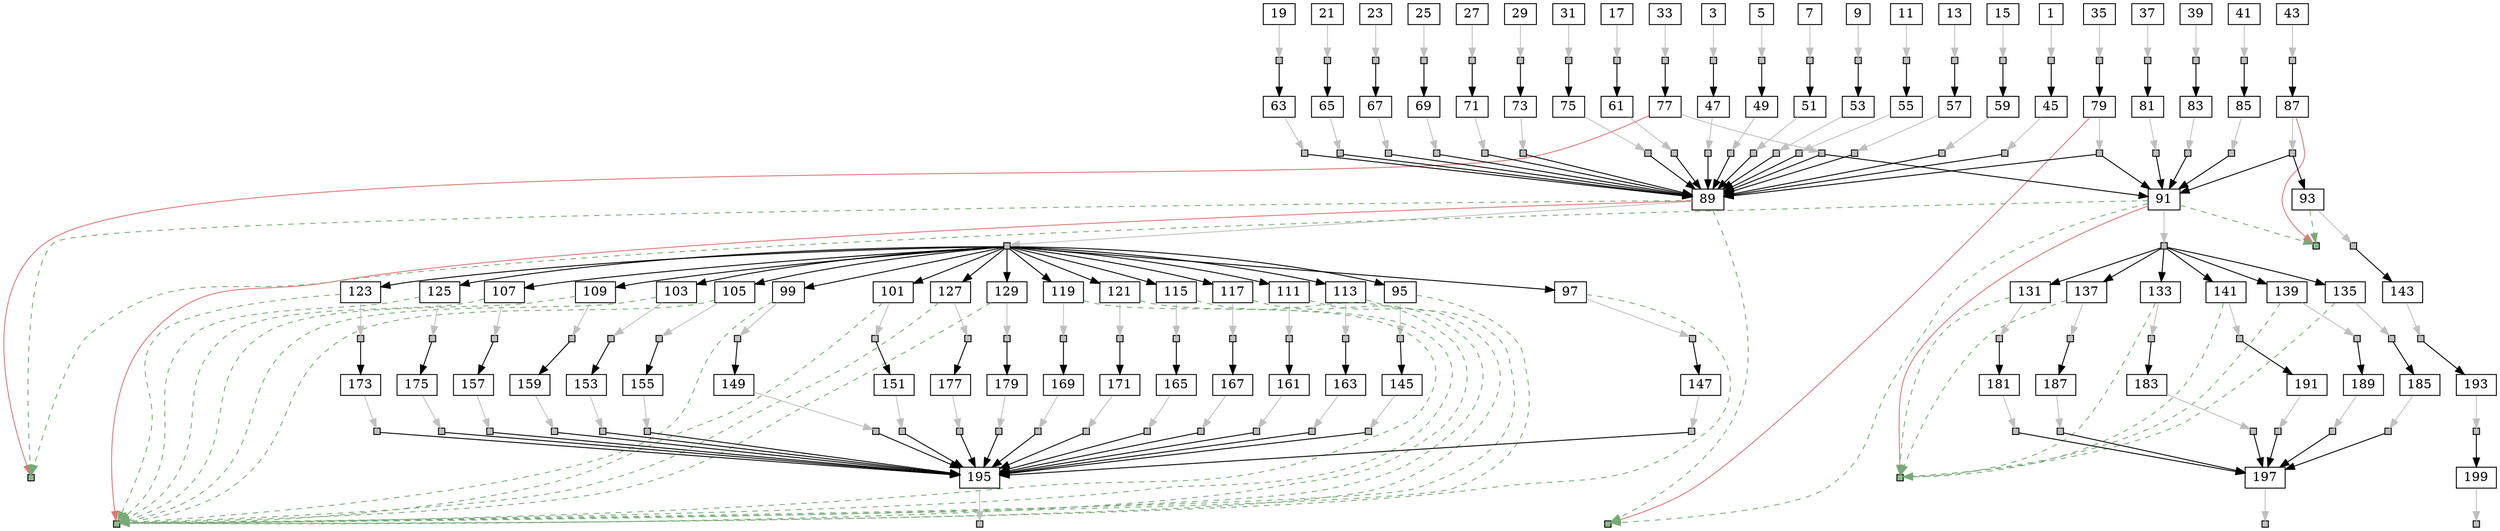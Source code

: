 strict digraph  {
	node [label="\N"];
	1	 [height=0,
		shape=rect,
		size=18.75,
		width=0];
	2	 [fillcolor=gray,
		height=0.1,
		label="",
		shape=rect,
		size=0,
		style=filled,
		width=0.1];
	1 -> 2	 [color=gray,
		size=41545523.0];
	45	 [height=0,
		shape=rect,
		size=652.67,
		width=0];
	2 -> 45	 [size=980423.0];
	3	 [height=0,
		shape=rect,
		size=17.94,
		width=0];
	4	 [fillcolor=gray,
		height=0.1,
		label="",
		shape=rect,
		size=0,
		style=filled,
		width=0.1];
	3 -> 4	 [color=gray,
		size=41520131.0];
	47	 [height=0,
		shape=rect,
		size=481.31,
		width=0];
	4 -> 47	 [size=977689.0];
	5	 [height=0,
		shape=rect,
		size=18.13,
		width=0];
	6	 [fillcolor=gray,
		height=0.1,
		label="",
		shape=rect,
		size=0,
		style=filled,
		width=0.1];
	5 -> 6	 [color=gray,
		size=41514041.0];
	49	 [height=0,
		shape=rect,
		size=538.57,
		width=0];
	6 -> 49	 [size=976872.0];
	7	 [height=0,
		shape=rect,
		size=18.13,
		width=0];
	8	 [fillcolor=gray,
		height=0.1,
		label="",
		shape=rect,
		size=0,
		style=filled,
		width=0.1];
	7 -> 8	 [color=gray,
		size=41471356.0];
	51	 [height=0,
		shape=rect,
		size=622.64,
		width=0];
	8 -> 51	 [size=972912.0];
	9	 [height=0,
		shape=rect,
		size=18.03,
		width=0];
	10	 [fillcolor=gray,
		height=0.1,
		label="",
		shape=rect,
		size=0,
		style=filled,
		width=0.1];
	9 -> 10	 [color=gray,
		size=41477309.0];
	53	 [height=0,
		shape=rect,
		size=395.54,
		width=0];
	10 -> 53	 [size=994364.0];
	11	 [height=0,
		shape=rect,
		size=18.61,
		width=0];
	12	 [fillcolor=gray,
		height=0.1,
		label="",
		shape=rect,
		size=0,
		style=filled,
		width=0.1];
	11 -> 12	 [color=gray,
		size=41502849.0];
	55	 [height=0,
		shape=rect,
		size=521.66,
		width=0];
	12 -> 55	 [size=987042.0];
	13	 [height=0,
		shape=rect,
		size=17.98,
		width=0];
	14	 [fillcolor=gray,
		height=0.1,
		label="",
		shape=rect,
		size=0,
		style=filled,
		width=0.1];
	13 -> 14	 [color=gray,
		size=41474358.0];
	57	 [height=0,
		shape=rect,
		size=353.21,
		width=0];
	14 -> 57	 [size=995693.0];
	15	 [height=0,
		shape=rect,
		size=18.19,
		width=0];
	16	 [fillcolor=gray,
		height=0.1,
		label="",
		shape=rect,
		size=0,
		style=filled,
		width=0.1];
	15 -> 16	 [color=gray,
		size=41498172.0];
	59	 [height=0,
		shape=rect,
		size=466.71,
		width=0];
	16 -> 59	 [size=1014979.0];
	17	 [height=0,
		shape=rect,
		size=18.33,
		width=0];
	18	 [fillcolor=gray,
		height=0.1,
		label="",
		shape=rect,
		size=0,
		style=filled,
		width=0.1];
	17 -> 18	 [color=gray,
		size=41534128.0];
	61	 [height=0,
		shape=rect,
		size=448.51,
		width=0];
	18 -> 61	 [size=1002201.0];
	19	 [height=0,
		shape=rect,
		size=18.71,
		width=0];
	20	 [fillcolor=gray,
		height=0.1,
		label="",
		shape=rect,
		size=0,
		style=filled,
		width=0.1];
	19 -> 20	 [color=gray,
		size=41441953.0];
	63	 [height=0,
		shape=rect,
		size=277.05,
		width=0];
	20 -> 63	 [size=963242.0];
	21	 [height=0,
		shape=rect,
		size=18.57,
		width=0];
	22	 [fillcolor=gray,
		height=0.1,
		label="",
		shape=rect,
		size=0,
		style=filled,
		width=0.1];
	21 -> 22	 [color=gray,
		size=41502512.0];
	65	 [height=0,
		shape=rect,
		size=304.1,
		width=0];
	22 -> 65	 [size=1034479.0];
	23	 [height=0,
		shape=rect,
		size=18.74,
		width=0];
	24	 [fillcolor=gray,
		height=0.1,
		label="",
		shape=rect,
		size=0,
		style=filled,
		width=0.1];
	23 -> 24	 [color=gray,
		size=41508050.0];
	67	 [height=0,
		shape=rect,
		size=566.92,
		width=0];
	24 -> 67	 [size=1002674.0];
	25	 [height=0,
		shape=rect,
		size=19.12,
		width=0];
	26	 [fillcolor=gray,
		height=0.1,
		label="",
		shape=rect,
		size=0,
		style=filled,
		width=0.1];
	25 -> 26	 [color=gray,
		size=41543431.0];
	69	 [height=0,
		shape=rect,
		size=399.85,
		width=0];
	26 -> 69	 [size=1013558.0];
	27	 [height=0,
		shape=rect,
		size=18.24,
		width=0];
	28	 [fillcolor=gray,
		height=0.1,
		label="",
		shape=rect,
		size=0,
		style=filled,
		width=0.1];
	27 -> 28	 [color=gray,
		size=41509349.0];
	71	 [height=0,
		shape=rect,
		size=308.5,
		width=0];
	28 -> 71	 [size=1006484.0];
	29	 [height=0,
		shape=rect,
		size=17.48,
		width=0];
	30	 [fillcolor=gray,
		height=0.1,
		label="",
		shape=rect,
		size=0,
		style=filled,
		width=0.1];
	29 -> 30	 [color=gray,
		size=41451629.0];
	73	 [height=0,
		shape=rect,
		size=687.25,
		width=0];
	30 -> 73	 [size=966752.0];
	31	 [height=0,
		shape=rect,
		size=18.32,
		width=0];
	32	 [fillcolor=gray,
		height=0.1,
		label="",
		shape=rect,
		size=0,
		style=filled,
		width=0.1];
	31 -> 32	 [color=gray,
		size=41508978.0];
	75	 [height=0,
		shape=rect,
		size=344.38,
		width=0];
	32 -> 75	 [size=1008951.0];
	33	 [height=0,
		shape=rect,
		size=18.32,
		width=0];
	34	 [fillcolor=gray,
		height=0.1,
		label="",
		shape=rect,
		size=0,
		style=filled,
		width=0.1];
	33 -> 34	 [color=gray,
		size=41516867.0];
	77	 [height=0,
		shape=rect,
		size=399.12,
		width=0];
	34 -> 77	 [size=1000478.0];
	35	 [height=0,
		shape=rect,
		size=18.74,
		width=0];
	36	 [fillcolor=gray,
		height=0.1,
		label="",
		shape=rect,
		size=0,
		style=filled,
		width=0.1];
	35 -> 36	 [color=gray,
		size=41510128.0];
	79	 [height=0,
		shape=rect,
		size=611.68,
		width=0];
	36 -> 79	 [size=1008970.0];
	37	 [height=0,
		shape=rect,
		size=18.21,
		width=0];
	38	 [fillcolor=gray,
		height=0.1,
		label="",
		shape=rect,
		size=0,
		style=filled,
		width=0.1];
	37 -> 38	 [color=gray,
		size=41490952.0];
	81	 [height=0,
		shape=rect,
		size=659.85,
		width=0];
	38 -> 81	 [size=987803.0];
	39	 [height=0,
		shape=rect,
		size=18.3,
		width=0];
	40	 [fillcolor=gray,
		height=0.1,
		label="",
		shape=rect,
		size=0,
		style=filled,
		width=0.1];
	39 -> 40	 [color=gray,
		size=41470264.0];
	83	 [height=0,
		shape=rect,
		size=654.14,
		width=0];
	40 -> 83	 [size=968896.0];
	41	 [height=0,
		shape=rect,
		size=16.89,
		width=0];
	42	 [fillcolor=gray,
		height=0.1,
		label="",
		shape=rect,
		size=0,
		style=filled,
		width=0.1];
	41 -> 42	 [color=gray,
		size=41491612.0];
	85	 [height=0,
		shape=rect,
		size=369.01,
		width=0];
	42 -> 85	 [size=973239.0];
	43	 [height=0,
		shape=rect,
		size=18.03,
		width=0];
	44	 [fillcolor=gray,
		height=0.1,
		label="",
		shape=rect,
		size=0,
		style=filled,
		width=0.1];
	43 -> 44	 [color=gray,
		size=41497031.0];
	87	 [height=0,
		shape=rect,
		size=632.15,
		width=0];
	44 -> 87	 [size=990851.0];
	46	 [fillcolor=gray,
		height=0.1,
		label="",
		shape=rect,
		size=0,
		style=filled,
		width=0.1];
	45 -> 46	 [color=gray,
		size=43237098.0];
	89	 [height=0,
		shape=rect,
		size=5.29,
		width=0];
	46 -> 89	 [size=250575.0];
	48	 [fillcolor=gray,
		height=0.1,
		label="",
		shape=rect,
		size=0,
		style=filled,
		width=0.1];
	47 -> 48	 [color=gray,
		size=43296334.0];
	48 -> 89	 [size=332469.0];
	50	 [fillcolor=gray,
		height=0.1,
		label="",
		shape=rect,
		size=0,
		style=filled,
		width=0.1];
	49 -> 50	 [color=gray,
		size=43317317.0];
	50 -> 89	 [size=358725.0];
	52	 [fillcolor=gray,
		height=0.1,
		label="",
		shape=rect,
		size=0,
		style=filled,
		width=0.1];
	51 -> 52	 [color=gray,
		size=43208993.0];
	52 -> 89	 [size=289126.0];
	54	 [fillcolor=gray,
		height=0.1,
		label="",
		shape=rect,
		size=0,
		style=filled,
		width=0.1];
	53 -> 54	 [color=gray,
		size=43062107.0];
	54 -> 89	 [size=157739.0];
	56	 [fillcolor=gray,
		height=0.1,
		label="",
		shape=rect,
		size=0,
		style=filled,
		width=0.1];
	55 -> 56	 [color=gray,
		size=43164666.0];
	56 -> 89	 [size=227436.0];
	58	 [fillcolor=gray,
		height=0.1,
		label="",
		shape=rect,
		size=0,
		style=filled,
		width=0.1];
	57 -> 58	 [color=gray,
		size=43220031.0];
	58 -> 89	 [size=319943.0];
	60	 [fillcolor=gray,
		height=0.1,
		label="",
		shape=rect,
		size=0,
		style=filled,
		width=0.1];
	59 -> 60	 [color=gray,
		size=43114573.0];
	60 -> 89	 [size=209957.0];
	62	 [fillcolor=gray,
		height=0.1,
		label="",
		shape=rect,
		size=0,
		style=filled,
		width=0.1];
	61 -> 62	 [color=gray,
		size=43364673.0];
	62 -> 89	 [size=411323.0];
	64	 [fillcolor=gray,
		height=0.1,
		label="",
		shape=rect,
		size=0,
		style=filled,
		width=0.1];
	63 -> 64	 [color=gray,
		size=43131950.0];
	64 -> 89	 [size=231816.0];
	66	 [fillcolor=gray,
		height=0.1,
		label="",
		shape=rect,
		size=0,
		style=filled,
		width=0.1];
	65 -> 66	 [color=gray,
		size=43054490.0];
	66 -> 89	 [size=165034.0];
	68	 [fillcolor=gray,
		height=0.1,
		label="",
		shape=rect,
		size=0,
		style=filled,
		width=0.1];
	67 -> 68	 [color=gray,
		size=43375776.0];
	68 -> 89	 [size=448977.0];
	70	 [fillcolor=gray,
		height=0.1,
		label="",
		shape=rect,
		size=0,
		style=filled,
		width=0.1];
	69 -> 70	 [color=gray,
		size=43281994.0];
	70 -> 89	 [size=330698.0];
	72	 [fillcolor=gray,
		height=0.1,
		label="",
		shape=rect,
		size=0,
		style=filled,
		width=0.1];
	71 -> 72	 [color=gray,
		size=43083323.0];
	72 -> 89	 [size=159035.0];
	74	 [fillcolor=gray,
		height=0.1,
		label="",
		shape=rect,
		size=0,
		style=filled,
		width=0.1];
	73 -> 74	 [color=gray,
		size=43326665.0];
	74 -> 89	 [size=420365.0];
	76	 [fillcolor=gray,
		height=0.1,
		label="",
		shape=rect,
		size=0,
		style=filled,
		width=0.1];
	75 -> 76	 [color=gray,
		size=43257004.0];
	76 -> 89	 [size=335554.0];
	78	 [fillcolor=gray,
		height=0.1,
		label="",
		shape=rect,
		size=0,
		style=filled,
		width=0.1];
	77 -> 78	 [color=gray,
		size=43332967.0];
	201	 [fillcolor="#88bb88",
		height=0.1,
		label="",
		shape=rect,
		size=0,
		style=filled,
		width=0.1];
	77 -> 201	 [color="#dd7777",
		size=329726.0,
		weight=0];
	78 -> 89	 [size=0];
	91	 [height=0,
		shape=rect,
		size=5.12,
		width=0];
	78 -> 91	 [size=0];
	80	 [fillcolor=gray,
		height=0.1,
		label="",
		shape=rect,
		size=0,
		style=filled,
		width=0.1];
	79 -> 80	 [color=gray,
		size=43265480.0];
	202	 [fillcolor="#88bb88",
		height=0.1,
		label="",
		shape=rect,
		size=0,
		style=filled,
		width=0.1];
	79 -> 202	 [color="#dd7777",
		size=329726.0,
		weight=0];
	80 -> 89	 [size=0];
	80 -> 91	 [size=0];
	82	 [fillcolor=gray,
		height=0.1,
		label="",
		shape=rect,
		size=0,
		style=filled,
		width=0.1];
	81 -> 82	 [color=gray,
		size=43171656.0];
	82 -> 91	 [size=247084.0];
	84	 [fillcolor=gray,
		height=0.1,
		label="",
		shape=rect,
		size=0,
		style=filled,
		width=0.1];
	83 -> 84	 [color=gray,
		size=43163013.0];
	84 -> 91	 [size=240222.0];
	86	 [fillcolor=gray,
		height=0.1,
		label="",
		shape=rect,
		size=0,
		style=filled,
		width=0.1];
	85 -> 86	 [color=gray,
		size=43299805.0];
	86 -> 91	 [size=360009.0];
	88	 [fillcolor=gray,
		height=0.1,
		label="",
		shape=rect,
		size=0,
		style=filled,
		width=0.1];
	87 -> 88	 [color=gray,
		size=43325511.0];
	203	 [fillcolor="#88bb88",
		height=0.1,
		label="",
		shape=rect,
		size=0,
		style=filled,
		width=0.1];
	87 -> 203	 [color="#dd7777",
		size=329726.0,
		weight=0];
	88 -> 91	 [size=0];
	93	 [height=0,
		shape=rect,
		size=5.38,
		width=0];
	88 -> 93	 [size=0];
	90	 [fillcolor=gray,
		height=0.1,
		label="",
		shape=rect,
		size=0,
		style=filled,
		width=0.1];
	89 -> 90	 [color=gray,
		size=787553.0];
	89 -> 201	 [color="#77aa77",
		size=0,
		style=dashed,
		weight=0];
	89 -> 202	 [color="#77aa77",
		size=0,
		style=dashed,
		weight=0];
	204	 [fillcolor="#88bb88",
		height=0.1,
		label="",
		shape=rect,
		size=0,
		style=filled,
		width=0.1];
	89 -> 204	 [color="#dd7777",
		size=329726.0,
		weight=0];
	95	 [height=0,
		shape=rect,
		size=5.74,
		width=0];
	90 -> 95	 [size=0];
	97	 [height=0,
		shape=rect,
		size=5.5,
		width=0];
	90 -> 97	 [size=0];
	99	 [height=0,
		shape=rect,
		size=4.63,
		width=0];
	90 -> 99	 [size=0];
	101	 [height=0,
		shape=rect,
		size=5.13,
		width=0];
	90 -> 101	 [size=0];
	103	 [height=0,
		shape=rect,
		size=5.29,
		width=0];
	90 -> 103	 [size=0];
	105	 [height=0,
		shape=rect,
		size=4.93,
		width=0];
	90 -> 105	 [size=0];
	107	 [height=0,
		shape=rect,
		size=4.82,
		width=0];
	90 -> 107	 [size=0];
	109	 [height=0,
		shape=rect,
		size=5.21,
		width=0];
	90 -> 109	 [size=0];
	111	 [height=0,
		shape=rect,
		size=5.09,
		width=0];
	90 -> 111	 [size=0];
	113	 [height=0,
		shape=rect,
		size=4.82,
		width=0];
	90 -> 113	 [size=0];
	115	 [height=0,
		shape=rect,
		size=5.59,
		width=0];
	90 -> 115	 [size=0];
	117	 [height=0,
		shape=rect,
		size=5.23,
		width=0];
	90 -> 117	 [size=0];
	119	 [height=0,
		shape=rect,
		size=5.13,
		width=0];
	90 -> 119	 [size=0];
	121	 [height=0,
		shape=rect,
		size=4.9,
		width=0];
	90 -> 121	 [size=0];
	123	 [height=0,
		shape=rect,
		size=5.25,
		width=0];
	90 -> 123	 [size=0];
	125	 [height=0,
		shape=rect,
		size=4.62,
		width=0];
	90 -> 125	 [size=0];
	127	 [height=0,
		shape=rect,
		size=5.66,
		width=0];
	90 -> 127	 [size=0];
	129	 [height=0,
		shape=rect,
		size=5.08,
		width=0];
	90 -> 129	 [size=0];
	92	 [fillcolor=gray,
		height=0.1,
		label="",
		shape=rect,
		size=0,
		style=filled,
		width=0.1];
	91 -> 92	 [color=gray,
		size=1166304.0];
	91 -> 201	 [color="#77aa77",
		size=0,
		style=dashed,
		weight=0];
	91 -> 202	 [color="#77aa77",
		size=0,
		style=dashed,
		weight=0];
	91 -> 203	 [color="#77aa77",
		size=0,
		style=dashed,
		weight=0];
	205	 [fillcolor="#88bb88",
		height=0.1,
		label="",
		shape=rect,
		size=0,
		style=filled,
		width=0.1];
	91 -> 205	 [color="#dd7777",
		size=329726.0,
		weight=0];
	131	 [height=0,
		shape=rect,
		size=4.95,
		width=0];
	92 -> 131	 [size=0];
	133	 [height=0,
		shape=rect,
		size=4.63,
		width=0];
	92 -> 133	 [size=0];
	135	 [height=0,
		shape=rect,
		size=5.3,
		width=0];
	92 -> 135	 [size=0];
	137	 [height=0,
		shape=rect,
		size=5.11,
		width=0];
	92 -> 137	 [size=0];
	139	 [height=0,
		shape=rect,
		size=5.69,
		width=0];
	92 -> 139	 [size=0];
	141	 [height=0,
		shape=rect,
		size=5.18,
		width=0];
	92 -> 141	 [size=0];
	94	 [fillcolor=gray,
		height=0.1,
		label="",
		shape=rect,
		size=0,
		style=filled,
		width=0.1];
	93 -> 94	 [color=gray,
		size=432485.0];
	93 -> 203	 [color="#77aa77",
		size=0,
		style=dashed,
		weight=0];
	143	 [height=0,
		shape=rect,
		size=5.46,
		width=0];
	94 -> 143	 [size=34577.0];
	96	 [fillcolor=gray,
		height=0.1,
		label="",
		shape=rect,
		size=0,
		style=filled,
		width=0.1];
	95 -> 96	 [color=gray,
		size=65804.0];
	95 -> 204	 [color="#77aa77",
		size=0,
		style=dashed,
		weight=0];
	145	 [height=0,
		shape=rect,
		size=525.53,
		width=0];
	96 -> 145	 [size=16305.0];
	98	 [fillcolor=gray,
		height=0.1,
		label="",
		shape=rect,
		size=0,
		style=filled,
		width=0.1];
	97 -> 98	 [color=gray,
		size=62168.0];
	97 -> 204	 [color="#77aa77",
		size=0,
		style=dashed,
		weight=0];
	147	 [height=0,
		shape=rect,
		size=499.51,
		width=0];
	98 -> 147	 [size=12669.0];
	100	 [fillcolor=gray,
		height=0.1,
		label="",
		shape=rect,
		size=0,
		style=filled,
		width=0.1];
	99 -> 100	 [color=gray,
		size=59421.0];
	99 -> 204	 [color="#77aa77",
		size=0,
		style=dashed,
		weight=0];
	149	 [height=0,
		shape=rect,
		size=602.19,
		width=0];
	100 -> 149	 [size=9922.0];
	102	 [fillcolor=gray,
		height=0.1,
		label="",
		shape=rect,
		size=0,
		style=filled,
		width=0.1];
	101 -> 102	 [color=gray,
		size=65001.0];
	101 -> 204	 [color="#77aa77",
		size=0,
		style=dashed,
		weight=0];
	151	 [height=0,
		shape=rect,
		size=237.92,
		width=0];
	102 -> 151	 [size=15502.0];
	104	 [fillcolor=gray,
		height=0.1,
		label="",
		shape=rect,
		size=0,
		style=filled,
		width=0.1];
	103 -> 104	 [color=gray,
		size=62764.0];
	103 -> 204	 [color="#77aa77",
		size=0,
		style=dashed,
		weight=0];
	153	 [height=0,
		shape=rect,
		size=571.51,
		width=0];
	104 -> 153	 [size=13265.0];
	106	 [fillcolor=gray,
		height=0.1,
		label="",
		shape=rect,
		size=0,
		style=filled,
		width=0.1];
	105 -> 106	 [color=gray,
		size=68068.0];
	105 -> 204	 [color="#77aa77",
		size=0,
		style=dashed,
		weight=0];
	155	 [height=0,
		shape=rect,
		size=385.86,
		width=0];
	106 -> 155	 [size=18569.0];
	108	 [fillcolor=gray,
		height=0.1,
		label="",
		shape=rect,
		size=0,
		style=filled,
		width=0.1];
	107 -> 108	 [color=gray,
		size=59976.0];
	107 -> 204	 [color="#77aa77",
		size=0,
		style=dashed,
		weight=0];
	157	 [height=0,
		shape=rect,
		size=659.21,
		width=0];
	108 -> 157	 [size=10477.0];
	110	 [fillcolor=gray,
		height=0.1,
		label="",
		shape=rect,
		size=0,
		style=filled,
		width=0.1];
	109 -> 110	 [color=gray,
		size=62375.0];
	109 -> 204	 [color="#77aa77",
		size=0,
		style=dashed,
		weight=0];
	159	 [height=0,
		shape=rect,
		size=492.99,
		width=0];
	110 -> 159	 [size=12876.0];
	112	 [fillcolor=gray,
		height=0.1,
		label="",
		shape=rect,
		size=0,
		style=filled,
		width=0.1];
	111 -> 112	 [color=gray,
		size=64815.0];
	111 -> 204	 [color="#77aa77",
		size=0,
		style=dashed,
		weight=0];
	161	 [height=0,
		shape=rect,
		size=300.22,
		width=0];
	112 -> 161	 [size=15316.0];
	114	 [fillcolor=gray,
		height=0.1,
		label="",
		shape=rect,
		size=0,
		style=filled,
		width=0.1];
	113 -> 114	 [color=gray,
		size=56561.0];
	113 -> 204	 [color="#77aa77",
		size=0,
		style=dashed,
		weight=0];
	163	 [height=0,
		shape=rect,
		size=465.35,
		width=0];
	114 -> 163	 [size=7062.0];
	116	 [fillcolor=gray,
		height=0.1,
		label="",
		shape=rect,
		size=0,
		style=filled,
		width=0.1];
	115 -> 116	 [color=gray,
		size=62116.0];
	115 -> 204	 [color="#77aa77",
		size=0,
		style=dashed,
		weight=0];
	165	 [height=0,
		shape=rect,
		size=452.18,
		width=0];
	116 -> 165	 [size=12617.0];
	118	 [fillcolor=gray,
		height=0.1,
		label="",
		shape=rect,
		size=0,
		style=filled,
		width=0.1];
	117 -> 118	 [color=gray,
		size=56290.0];
	117 -> 204	 [color="#77aa77",
		size=0,
		style=dashed,
		weight=0];
	167	 [height=0,
		shape=rect,
		size=299.26,
		width=0];
	118 -> 167	 [size=6791.0];
	120	 [fillcolor=gray,
		height=0.1,
		label="",
		shape=rect,
		size=0,
		style=filled,
		width=0.1];
	119 -> 120	 [color=gray,
		size=62364.0];
	119 -> 204	 [color="#77aa77",
		size=0,
		style=dashed,
		weight=0];
	169	 [height=0,
		shape=rect,
		size=304.62,
		width=0];
	120 -> 169	 [size=12865.0];
	122	 [fillcolor=gray,
		height=0.1,
		label="",
		shape=rect,
		size=0,
		style=filled,
		width=0.1];
	121 -> 122	 [color=gray,
		size=66859.0];
	121 -> 204	 [color="#77aa77",
		size=0,
		style=dashed,
		weight=0];
	171	 [height=0,
		shape=rect,
		size=243.24,
		width=0];
	122 -> 171	 [size=17360.0];
	124	 [fillcolor=gray,
		height=0.1,
		label="",
		shape=rect,
		size=0,
		style=filled,
		width=0.1];
	123 -> 124	 [color=gray,
		size=56348.0];
	123 -> 204	 [color="#77aa77",
		size=0,
		style=dashed,
		weight=0];
	173	 [height=0,
		shape=rect,
		size=485.59,
		width=0];
	124 -> 173	 [size=6849.0];
	126	 [fillcolor=gray,
		height=0.1,
		label="",
		shape=rect,
		size=0,
		style=filled,
		width=0.1];
	125 -> 126	 [color=gray,
		size=56747.0];
	125 -> 204	 [color="#77aa77",
		size=0,
		style=dashed,
		weight=0];
	175	 [height=0,
		shape=rect,
		size=602.17,
		width=0];
	126 -> 175	 [size=7248.0];
	128	 [fillcolor=gray,
		height=0.1,
		label="",
		shape=rect,
		size=0,
		style=filled,
		width=0.1];
	127 -> 128	 [color=gray,
		size=65250.0];
	127 -> 204	 [color="#77aa77",
		size=0,
		style=dashed,
		weight=0];
	177	 [height=0,
		shape=rect,
		size=252.41,
		width=0];
	128 -> 177	 [size=15751.0];
	130	 [fillcolor=gray,
		height=0.1,
		label="",
		shape=rect,
		size=0,
		style=filled,
		width=0.1];
	129 -> 130	 [color=gray,
		size=59806.0];
	129 -> 204	 [color="#77aa77",
		size=0,
		style=dashed,
		weight=0];
	179	 [height=0,
		shape=rect,
		size=371.4,
		width=0];
	130 -> 179	 [size=10307.0];
	132	 [fillcolor=gray,
		height=0.1,
		label="",
		shape=rect,
		size=0,
		style=filled,
		width=0.1];
	131 -> 132	 [color=gray,
		size=44729.0];
	131 -> 205	 [color="#77aa77",
		size=0,
		style=dashed,
		weight=0];
	181	 [height=0,
		shape=rect,
		size=591.83,
		width=0];
	132 -> 181	 [size=14387.0];
	134	 [fillcolor=gray,
		height=0.1,
		label="",
		shape=rect,
		size=0,
		style=filled,
		width=0.1];
	133 -> 134	 [color=gray,
		size=37871.0];
	133 -> 205	 [color="#77aa77",
		size=0,
		style=dashed,
		weight=0];
	183	 [height=0,
		shape=rect,
		size=463.8,
		width=0];
	134 -> 183	 [size=7529.0];
	136	 [fillcolor=gray,
		height=0.1,
		label="",
		shape=rect,
		size=0,
		style=filled,
		width=0.1];
	135 -> 136	 [color=gray,
		size=42672.0];
	135 -> 205	 [color="#77aa77",
		size=0,
		style=dashed,
		weight=0];
	185	 [height=0,
		shape=rect,
		size=362.4,
		width=0];
	136 -> 185	 [size=12330.0];
	138	 [fillcolor=gray,
		height=0.1,
		label="",
		shape=rect,
		size=0,
		style=filled,
		width=0.1];
	137 -> 138	 [color=gray,
		size=40438.0];
	137 -> 205	 [color="#77aa77",
		size=0,
		style=dashed,
		weight=0];
	187	 [height=0,
		shape=rect,
		size=276.38,
		width=0];
	138 -> 187	 [size=10096.0];
	140	 [fillcolor=gray,
		height=0.1,
		label="",
		shape=rect,
		size=0,
		style=filled,
		width=0.1];
	139 -> 140	 [color=gray,
		size=44638.0];
	139 -> 205	 [color="#77aa77",
		size=0,
		style=dashed,
		weight=0];
	189	 [height=0,
		shape=rect,
		size=506.08,
		width=0];
	140 -> 189	 [size=14296.0];
	142	 [fillcolor=gray,
		height=0.1,
		label="",
		shape=rect,
		size=0,
		style=filled,
		width=0.1];
	141 -> 142	 [color=gray,
		size=39371.0];
	141 -> 205	 [color="#77aa77",
		size=0,
		style=dashed,
		weight=0];
	191	 [height=0,
		shape=rect,
		size=486.36,
		width=0];
	142 -> 191	 [size=9029.0];
	144	 [fillcolor=gray,
		height=0.1,
		label="",
		shape=rect,
		size=0,
		style=filled,
		width=0.1];
	143 -> 144	 [color=gray,
		size=14295.0];
	193	 [height=0,
		shape=rect,
		size=316.09,
		width=0];
	144 -> 193	 [size=14295.0];
	146	 [fillcolor=gray,
		height=0.1,
		label="",
		shape=rect,
		size=0,
		style=filled,
		width=0.1];
	145 -> 146	 [color=gray,
		size=43441636.0];
	195	 [height=0,
		shape=rect,
		size=5.74,
		width=0];
	146 -> 195	 [size=455113.0];
	148	 [fillcolor=gray,
		height=0.1,
		label="",
		shape=rect,
		size=0,
		style=filled,
		width=0.1];
	147 -> 148	 [color=gray,
		size=43163385.0];
	148 -> 195	 [size=199520.0];
	150	 [fillcolor=gray,
		height=0.1,
		label="",
		shape=rect,
		size=0,
		style=filled,
		width=0.1];
	149 -> 150	 [color=gray,
		size=43197748.0];
	150 -> 195	 [size=239156.0];
	152	 [fillcolor=gray,
		height=0.1,
		label="",
		shape=rect,
		size=0,
		style=filled,
		width=0.1];
	151 -> 152	 [color=gray,
		size=43308755.0];
	152 -> 195	 [size=388888.0];
	154	 [fillcolor=gray,
		height=0.1,
		label="",
		shape=rect,
		size=0,
		style=filled,
		width=0.1];
	153 -> 154	 [color=gray,
		size=43218419.0];
	154 -> 195	 [size=314051.0];
	156	 [fillcolor=gray,
		height=0.1,
		label="",
		shape=rect,
		size=0,
		style=filled,
		width=0.1];
	155 -> 156	 [color=gray,
		size=43284025.0];
	156 -> 195	 [size=346795.0];
	158	 [fillcolor=gray,
		height=0.1,
		label="",
		shape=rect,
		size=0,
		style=filled,
		width=0.1];
	157 -> 158	 [color=gray,
		size=43058352.0];
	158 -> 195	 [size=158264.0];
	160	 [fillcolor=gray,
		height=0.1,
		label="",
		shape=rect,
		size=0,
		style=filled,
		width=0.1];
	159 -> 160	 [color=gray,
		size=43310713.0];
	160 -> 195	 [size=406097.0];
	162	 [fillcolor=gray,
		height=0.1,
		label="",
		shape=rect,
		size=0,
		style=filled,
		width=0.1];
	161 -> 162	 [color=gray,
		size=43316871.0];
	162 -> 195	 [size=363521.0];
	164	 [fillcolor=gray,
		height=0.1,
		label="",
		shape=rect,
		size=0,
		style=filled,
		width=0.1];
	163 -> 164	 [color=gray,
		size=43091628.0];
	164 -> 195	 [size=191494.0];
	166	 [fillcolor=gray,
		height=0.1,
		label="",
		shape=rect,
		size=0,
		style=filled,
		width=0.1];
	165 -> 166	 [color=gray,
		size=43137032.0];
	166 -> 195	 [size=247576.0];
	168	 [fillcolor=gray,
		height=0.1,
		label="",
		shape=rect,
		size=0,
		style=filled,
		width=0.1];
	167 -> 168	 [color=gray,
		size=43141515.0];
	168 -> 195	 [size=214716.0];
	170	 [fillcolor=gray,
		height=0.1,
		label="",
		shape=rect,
		size=0,
		style=filled,
		width=0.1];
	169 -> 170	 [color=gray,
		size=43413827.0];
	170 -> 195	 [size=462531.0];
	172	 [fillcolor=gray,
		height=0.1,
		label="",
		shape=rect,
		size=0,
		style=filled,
		width=0.1];
	171 -> 172	 [color=gray,
		size=43384357.0];
	172 -> 195	 [size=460069.0];
	174	 [fillcolor=gray,
		height=0.1,
		label="",
		shape=rect,
		size=0,
		style=filled,
		width=0.1];
	173 -> 174	 [color=gray,
		size=43329066.0];
	174 -> 195	 [size=422766.0];
	176	 [fillcolor=gray,
		height=0.1,
		label="",
		shape=rect,
		size=0,
		style=filled,
		width=0.1];
	175 -> 176	 [color=gray,
		size=43269023.0];
	176 -> 195	 [size=347573.0];
	178	 [fillcolor=gray,
		height=0.1,
		label="",
		shape=rect,
		size=0,
		style=filled,
		width=0.1];
	177 -> 178	 [color=gray,
		size=43140587.0];
	178 -> 195	 [size=202775.0];
	180	 [fillcolor=gray,
		height=0.1,
		label="",
		shape=rect,
		size=0,
		style=filled,
		width=0.1];
	179 -> 180	 [color=gray,
		size=43319818.0];
	180 -> 195	 [size=397237.0];
	182	 [fillcolor=gray,
		height=0.1,
		label="",
		shape=rect,
		size=0,
		style=filled,
		width=0.1];
	181 -> 182	 [color=gray,
		size=43164252.0];
	197	 [height=0,
		shape=rect,
		size=5.09,
		width=0];
	182 -> 197	 [size=239680.0];
	184	 [fillcolor=gray,
		height=0.1,
		label="",
		shape=rect,
		size=0,
		style=filled,
		width=0.1];
	183 -> 184	 [color=gray,
		size=43224525.0];
	184 -> 197	 [size=301734.0];
	186	 [fillcolor=gray,
		height=0.1,
		label="",
		shape=rect,
		size=0,
		style=filled,
		width=0.1];
	185 -> 186	 [color=gray,
		size=43400369.0];
	186 -> 197	 [size=460573.0];
	188	 [fillcolor=gray,
		height=0.1,
		label="",
		shape=rect,
		size=0,
		style=filled,
		width=0.1];
	187 -> 188	 [color=gray,
		size=43259534.0];
	188 -> 197	 [size=331931.0];
	190	 [fillcolor=gray,
		height=0.1,
		label="",
		shape=rect,
		size=0,
		style=filled,
		width=0.1];
	189 -> 190	 [color=gray,
		size=43127079.0];
	190 -> 197	 [size=213370.0];
	192	 [fillcolor=gray,
		height=0.1,
		label="",
		shape=rect,
		size=0,
		style=filled,
		width=0.1];
	191 -> 192	 [color=gray,
		size=43313146.0];
	192 -> 197	 [size=401124.0];
	194	 [fillcolor=gray,
		height=0.1,
		label="",
		shape=rect,
		size=0,
		style=filled,
		width=0.1];
	193 -> 194	 [color=gray,
		size=43266733.0];
	199	 [height=0,
		shape=rect,
		size=5.33,
		width=0];
	194 -> 199	 [size=329726.0];
	196	 [fillcolor=gray,
		height=0.1,
		label="",
		shape=rect,
		size=0,
		style=filled,
		width=0.1];
	195 -> 196	 [color=gray,
		size=35171.0];
	198	 [fillcolor=gray,
		height=0.1,
		label="",
		shape=rect,
		size=0,
		style=filled,
		width=0.1];
	197 -> 198	 [color=gray,
		size=34193.0];
	200	 [fillcolor=gray,
		height=0.1,
		label="",
		shape=rect,
		size=0,
		style=filled,
		width=0.1];
	199 -> 200	 [color=gray,
		size=44691.0];
}
